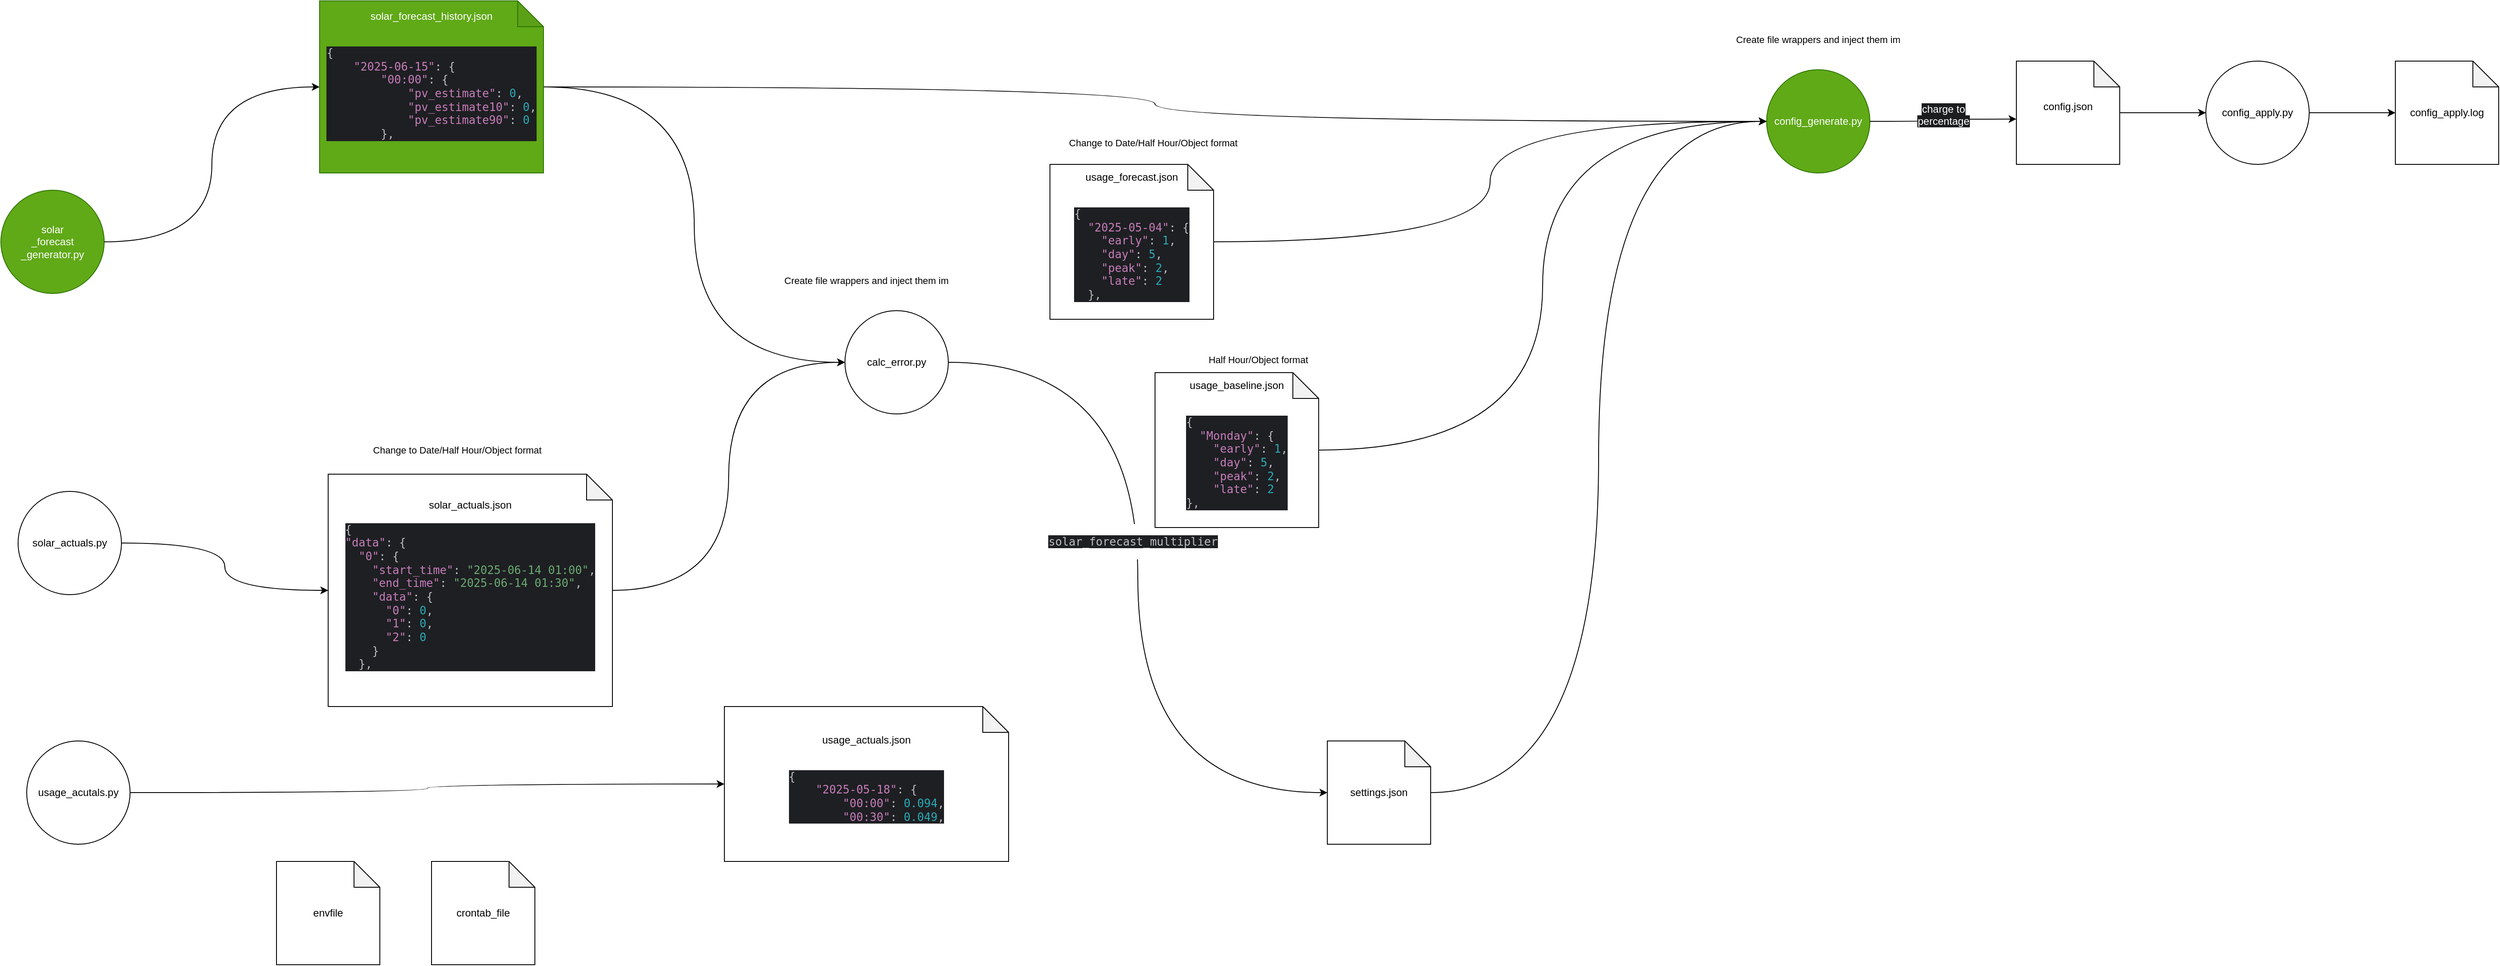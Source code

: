 <mxfile version="27.0.9">
  <diagram name="Page-1" id="jnaqS5CSnJTUYgbvY__o">
    <mxGraphModel dx="2951" dy="1786" grid="1" gridSize="10" guides="1" tooltips="1" connect="1" arrows="1" fold="1" page="1" pageScale="1" pageWidth="2336" pageHeight="1654" math="0" shadow="0">
      <root>
        <mxCell id="0" />
        <mxCell id="1" parent="0" />
        <mxCell id="4GUXSq08M1K6atCKZU_I-6" style="edgeStyle=orthogonalEdgeStyle;rounded=0;orthogonalLoop=1;jettySize=auto;html=1;entryX=0;entryY=0.5;entryDx=0;entryDy=0;" parent="1" source="4GUXSq08M1K6atCKZU_I-1" target="4GUXSq08M1K6atCKZU_I-5" edge="1">
          <mxGeometry relative="1" as="geometry" />
        </mxCell>
        <mxCell id="4GUXSq08M1K6atCKZU_I-1" value="config.json&lt;br&gt;&lt;div style=&quot;text-align: left;&quot;&gt;&lt;br&gt;&lt;/div&gt;" style="shape=note;whiteSpace=wrap;html=1;backgroundOutline=1;darkOpacity=0.05;" parent="1" vertex="1">
          <mxGeometry x="2490" y="390" width="120" height="120" as="geometry" />
        </mxCell>
        <mxCell id="4GUXSq08M1K6atCKZU_I-2" value="config_apply.log" style="shape=note;whiteSpace=wrap;html=1;backgroundOutline=1;darkOpacity=0.05;" parent="1" vertex="1">
          <mxGeometry x="2930" y="390" width="120" height="120" as="geometry" />
        </mxCell>
        <mxCell id="4GUXSq08M1K6atCKZU_I-3" value="crontab_file" style="shape=note;whiteSpace=wrap;html=1;backgroundOutline=1;darkOpacity=0.05;" parent="1" vertex="1">
          <mxGeometry x="650" y="1320" width="120" height="120" as="geometry" />
        </mxCell>
        <mxCell id="4GUXSq08M1K6atCKZU_I-4" value="envfile" style="shape=note;whiteSpace=wrap;html=1;backgroundOutline=1;darkOpacity=0.05;" parent="1" vertex="1">
          <mxGeometry x="470" y="1320" width="120" height="120" as="geometry" />
        </mxCell>
        <mxCell id="4GUXSq08M1K6atCKZU_I-5" value="config_apply.py" style="ellipse;whiteSpace=wrap;html=1;aspect=fixed;" parent="1" vertex="1">
          <mxGeometry x="2710" y="390" width="120" height="120" as="geometry" />
        </mxCell>
        <mxCell id="4GUXSq08M1K6atCKZU_I-7" style="edgeStyle=orthogonalEdgeStyle;rounded=0;orthogonalLoop=1;jettySize=auto;html=1;entryX=0;entryY=0.5;entryDx=0;entryDy=0;entryPerimeter=0;" parent="1" source="4GUXSq08M1K6atCKZU_I-5" target="4GUXSq08M1K6atCKZU_I-2" edge="1">
          <mxGeometry relative="1" as="geometry" />
        </mxCell>
        <mxCell id="4GUXSq08M1K6atCKZU_I-20" style="edgeStyle=orthogonalEdgeStyle;rounded=0;orthogonalLoop=1;jettySize=auto;html=1;entryX=0;entryY=0.5;entryDx=0;entryDy=0;curved=1;" parent="1" source="4GUXSq08M1K6atCKZU_I-8" target="4GUXSq08M1K6atCKZU_I-19" edge="1">
          <mxGeometry relative="1" as="geometry" />
        </mxCell>
        <mxCell id="4GUXSq08M1K6atCKZU_I-8" value="settings.json" style="shape=note;whiteSpace=wrap;html=1;backgroundOutline=1;darkOpacity=0.05;" parent="1" vertex="1">
          <mxGeometry x="1690" y="1180" width="120" height="120" as="geometry" />
        </mxCell>
        <mxCell id="4GUXSq08M1K6atCKZU_I-9" value="solar_actuals.json&lt;br&gt;&lt;div style=&quot;background-color:#1e1f22;color:#bcbec4&quot;&gt;&lt;pre style=&quot;font-family:&#39;JetBrains Mono&#39;,monospace;font-size:9.8pt;&quot;&gt;&lt;div style=&quot;text-align: left;&quot;&gt;&lt;span style=&quot;font-size: 9.8pt; white-space: normal;&quot;&gt;{&lt;/span&gt;&lt;/div&gt;&lt;div style=&quot;text-align: left;&quot;&gt;&lt;span style=&quot;font-size: 9.8pt; white-space: normal;&quot;&gt;  &lt;/span&gt;&lt;span style=&quot;font-size: 9.8pt; white-space: normal; color: rgb(199, 125, 187);&quot;&gt;&quot;data&quot;&lt;/span&gt;&lt;span style=&quot;font-size: 9.8pt; white-space: normal;&quot;&gt;: {&lt;/span&gt;&lt;/div&gt;&lt;div style=&quot;text-align: left;&quot;&gt;&lt;span style=&quot;font-size: 9.8pt; white-space: normal; color: rgb(199, 125, 187);&quot;&gt;&amp;nbsp; &quot;0&quot;&lt;/span&gt;&lt;span style=&quot;font-size: 9.8pt; white-space: normal;&quot;&gt;: {&lt;/span&gt;&lt;/div&gt;&lt;div style=&quot;text-align: left;&quot;&gt;&lt;span style=&quot;font-size: 9.8pt; white-space: normal;&quot;&gt;&lt;/span&gt;&lt;span style=&quot;font-size: 9.8pt; white-space: normal; color: rgb(199, 125, 187);&quot;&gt;&amp;nbsp; &amp;nbsp; &quot;start_time&quot;&lt;/span&gt;&lt;span style=&quot;font-size: 9.8pt; white-space: normal;&quot;&gt;: &lt;/span&gt;&lt;span style=&quot;font-size: 9.8pt; white-space: normal; color: rgb(106, 171, 115);&quot;&gt;&quot;2025-06-14 01:00&quot;&lt;/span&gt;&lt;span style=&quot;font-size: 9.8pt; white-space: normal;&quot;&gt;,&lt;/span&gt;&lt;/div&gt;&lt;div style=&quot;text-align: left;&quot;&gt;&lt;span style=&quot;font-size: 9.8pt; white-space: normal;&quot;&gt;&lt;/span&gt;&lt;span style=&quot;font-size: 9.8pt; white-space: normal; color: rgb(199, 125, 187);&quot;&gt;&amp;nbsp; &amp;nbsp; &quot;end_time&quot;&lt;/span&gt;&lt;span style=&quot;font-size: 9.8pt; white-space: normal;&quot;&gt;: &lt;/span&gt;&lt;span style=&quot;font-size: 9.8pt; white-space: normal; color: rgb(106, 171, 115);&quot;&gt;&quot;2025-06-14 01:30&quot;&lt;/span&gt;&lt;span style=&quot;font-size: 9.8pt; white-space: normal;&quot;&gt;,&lt;/span&gt;&lt;/div&gt;&lt;div style=&quot;text-align: left;&quot;&gt;&lt;span style=&quot;font-size: 9.8pt; white-space: normal;&quot;&gt;&lt;/span&gt;&lt;span style=&quot;font-size: 9.8pt; white-space: normal; color: rgb(199, 125, 187);&quot;&gt;&amp;nbsp; &amp;nbsp; &quot;data&quot;&lt;/span&gt;&lt;span style=&quot;font-size: 9.8pt; white-space: normal;&quot;&gt;: {&lt;/span&gt;&lt;/div&gt;&lt;div style=&quot;text-align: left;&quot;&gt;&lt;span style=&quot;font-size: 9.8pt; white-space: normal;&quot;&gt;&lt;/span&gt;&lt;span style=&quot;font-size: 9.8pt; white-space: normal; color: rgb(199, 125, 187);&quot;&gt;&amp;nbsp; &amp;nbsp; &amp;nbsp; &quot;0&quot;&lt;/span&gt;&lt;span style=&quot;font-size: 9.8pt; white-space: normal;&quot;&gt;: &lt;/span&gt;&lt;span style=&quot;font-size: 9.8pt; white-space: normal; color: rgb(42, 172, 184);&quot;&gt;0&lt;/span&gt;&lt;span style=&quot;font-size: 9.8pt; white-space: normal;&quot;&gt;,&lt;/span&gt;&lt;/div&gt;&lt;div style=&quot;text-align: left;&quot;&gt;&lt;span style=&quot;font-size: 9.8pt; white-space: normal;&quot;&gt;&lt;/span&gt;&lt;span style=&quot;font-size: 9.8pt; white-space: normal; color: rgb(199, 125, 187);&quot;&gt;&amp;nbsp; &amp;nbsp; &amp;nbsp; &quot;1&quot;&lt;/span&gt;&lt;span style=&quot;font-size: 9.8pt; white-space: normal;&quot;&gt;: &lt;/span&gt;&lt;span style=&quot;font-size: 9.8pt; white-space: normal; color: rgb(42, 172, 184);&quot;&gt;0&lt;/span&gt;&lt;span style=&quot;font-size: 9.8pt; white-space: normal;&quot;&gt;,&lt;/span&gt;&lt;/div&gt;&lt;div style=&quot;text-align: left;&quot;&gt;&lt;span style=&quot;font-size: 9.8pt; white-space: normal;&quot;&gt;&lt;/span&gt;&lt;span style=&quot;font-size: 9.8pt; white-space: normal; color: rgb(199, 125, 187);&quot;&gt;&amp;nbsp; &amp;nbsp; &amp;nbsp; &quot;2&quot;&lt;/span&gt;&lt;span style=&quot;font-size: 9.8pt; white-space: normal;&quot;&gt;: &lt;/span&gt;&lt;span style=&quot;font-size: 9.8pt; white-space: normal; color: rgb(42, 172, 184);&quot;&gt;0&lt;/span&gt;&lt;/div&gt;&lt;span style=&quot;color:#2aacb8;&quot;&gt;&lt;div style=&quot;text-align: left;&quot;&gt;&lt;span style=&quot;font-size: 9.8pt; white-space: normal; color: rgb(42, 172, 184);&quot;&gt;&lt;/span&gt;&lt;span style=&quot;font-size: 9.8pt; color: rgb(188, 190, 196); white-space: normal;&quot;&gt;&amp;nbsp; &amp;nbsp; }&lt;/span&gt;&lt;/div&gt;&lt;/span&gt;&lt;div style=&quot;text-align: left;&quot;&gt;&lt;span style=&quot;font-size: 9.8pt; white-space: normal;&quot;&gt;&amp;nbsp; },&lt;/span&gt;&lt;/div&gt;&lt;/pre&gt;&lt;/div&gt;" style="shape=note;whiteSpace=wrap;html=1;backgroundOutline=1;darkOpacity=0.05;" parent="1" vertex="1">
          <mxGeometry x="530" y="870" width="330" height="270" as="geometry" />
        </mxCell>
        <mxCell id="4GUXSq08M1K6atCKZU_I-15" style="edgeStyle=orthogonalEdgeStyle;rounded=0;orthogonalLoop=1;jettySize=auto;html=1;curved=1;entryX=0;entryY=0.5;entryDx=0;entryDy=0;" parent="1" source="4GUXSq08M1K6atCKZU_I-11" target="4GUXSq08M1K6atCKZU_I-12" edge="1">
          <mxGeometry relative="1" as="geometry">
            <mxPoint x="1450" y="720" as="targetPoint" />
          </mxGeometry>
        </mxCell>
        <mxCell id="7y-IphuDkVkdrdwvFWoF-2" style="edgeStyle=orthogonalEdgeStyle;rounded=0;orthogonalLoop=1;jettySize=auto;html=1;entryX=0;entryY=0.5;entryDx=0;entryDy=0;curved=1;" edge="1" parent="1" source="4GUXSq08M1K6atCKZU_I-11" target="4GUXSq08M1K6atCKZU_I-19">
          <mxGeometry relative="1" as="geometry" />
        </mxCell>
        <mxCell id="4GUXSq08M1K6atCKZU_I-11" value="solar_forecast_history.json&lt;br&gt;&lt;br&gt;&lt;div style=&quot;background-color:#1e1f22;color:#bcbec4&quot;&gt;&lt;pre style=&quot;font-family:&#39;JetBrains Mono&#39;,monospace;font-size:9.8pt;&quot;&gt;&lt;div style=&quot;text-align: left;&quot;&gt;&lt;div&gt;&lt;pre style=&quot;font-family:&#39;JetBrains Mono&#39;,monospace;font-size:9.8pt;&quot;&gt;{&lt;br&gt;    &lt;span style=&quot;color:#c77dbb;&quot;&gt;&quot;2025-06-15&quot;&lt;/span&gt;: {&lt;br&gt;        &lt;span style=&quot;color:#c77dbb;&quot;&gt;&quot;00:00&quot;&lt;/span&gt;: {&lt;br&gt;            &lt;span style=&quot;color:#c77dbb;&quot;&gt;&quot;pv_estimate&quot;&lt;/span&gt;: &lt;span style=&quot;color:#2aacb8;&quot;&gt;0&lt;/span&gt;,&lt;br&gt;            &lt;span style=&quot;color:#c77dbb;&quot;&gt;&quot;pv_estimate10&quot;&lt;/span&gt;: &lt;span style=&quot;color:#2aacb8;&quot;&gt;0&lt;/span&gt;,&lt;br&gt;            &lt;span style=&quot;color:#c77dbb;&quot;&gt;&quot;pv_estimate90&quot;&lt;/span&gt;: &lt;span style=&quot;color:#2aacb8;&quot;&gt;0&lt;br&gt;&lt;/span&gt;&lt;span style=&quot;color:#2aacb8;&quot;&gt;        &lt;/span&gt;},&lt;/pre&gt;&lt;/div&gt;&lt;/div&gt;&lt;/pre&gt;&lt;/div&gt;&lt;div style=&quot;text-align: left;&quot;&gt;&lt;span style=&quot;color: rgba(0, 0, 0, 0); font-family: monospace; font-size: 0px; text-wrap-mode: nowrap;&quot;&gt;%3CmxGraphModel%3E%3Croot%3E%3CmxCell%20id%3D%220%22%2F%3E%3CmxCell%20id%3D%221%22%20parent%3D%220%22%2F%3E%3CmxCell%20id%3D%222%22%20value%3D%22crontab_file%22%20style%3D%22shape%3Dnote%3BwhiteSpace%3Dwrap%3Bhtml%3D1%3BbackgroundOutline%3D1%3BdarkOpacity%3D0.05%3B%22%20vertex%3D%221%22%20parent%3D%221%22%3E%3CmxGeometry%20x%3D%22270%22%20y%3D%221000%22%20width%3D%22120%22%20height%3D%22120%22%20as%3D%22geometry%22%2F%3E%3C%2FmxCell%3E%3C%2Froot%3E%3C%2FmxGraphModel%3E&lt;/span&gt;&lt;/div&gt;" style="shape=note;whiteSpace=wrap;html=1;backgroundOutline=1;darkOpacity=0.05;fillColor=#60a917;fontColor=#ffffff;strokeColor=#2D7600;" parent="1" vertex="1">
          <mxGeometry x="520" y="320" width="260" height="200" as="geometry" />
        </mxCell>
        <mxCell id="4GUXSq08M1K6atCKZU_I-12" value="calc_error.py" style="ellipse;whiteSpace=wrap;html=1;aspect=fixed;" parent="1" vertex="1">
          <mxGeometry x="1130" y="680" width="120" height="120" as="geometry" />
        </mxCell>
        <mxCell id="4GUXSq08M1K6atCKZU_I-13" style="edgeStyle=orthogonalEdgeStyle;rounded=0;orthogonalLoop=1;jettySize=auto;html=1;entryX=0;entryY=0.5;entryDx=0;entryDy=0;entryPerimeter=0;curved=1;exitX=1;exitY=0.5;exitDx=0;exitDy=0;" parent="1" source="4GUXSq08M1K6atCKZU_I-12" target="4GUXSq08M1K6atCKZU_I-8" edge="1">
          <mxGeometry relative="1" as="geometry" />
        </mxCell>
        <mxCell id="4GUXSq08M1K6atCKZU_I-18" value="&lt;div style=&quot;background-color:#1e1f22;color:#bcbec4&quot;&gt;&lt;pre style=&quot;font-family:&#39;JetBrains Mono&#39;,monospace;font-size:9.8pt;&quot;&gt;solar_forecast_multiplier&lt;/pre&gt;&lt;/div&gt;" style="edgeLabel;html=1;align=center;verticalAlign=middle;resizable=0;points=[];" parent="4GUXSq08M1K6atCKZU_I-13" vertex="1" connectable="0">
          <mxGeometry x="-0.089" y="-6" relative="1" as="geometry">
            <mxPoint as="offset" />
          </mxGeometry>
        </mxCell>
        <mxCell id="4GUXSq08M1K6atCKZU_I-14" style="edgeStyle=orthogonalEdgeStyle;rounded=0;orthogonalLoop=1;jettySize=auto;html=1;entryX=0;entryY=0.5;entryDx=0;entryDy=0;curved=1;" parent="1" source="4GUXSq08M1K6atCKZU_I-9" target="4GUXSq08M1K6atCKZU_I-12" edge="1">
          <mxGeometry relative="1" as="geometry" />
        </mxCell>
        <mxCell id="4GUXSq08M1K6atCKZU_I-19" value="config_generate.py" style="ellipse;whiteSpace=wrap;html=1;aspect=fixed;fillColor=#60a917;fontColor=#ffffff;strokeColor=#2D7600;" parent="1" vertex="1">
          <mxGeometry x="2200" y="400" width="120" height="120" as="geometry" />
        </mxCell>
        <mxCell id="4GUXSq08M1K6atCKZU_I-22" value="usage_actuals.json&lt;br&gt;&lt;br&gt;&lt;div style=&quot;background-color:#1e1f22;color:#bcbec4&quot;&gt;&lt;pre style=&quot;font-family:&#39;JetBrains Mono&#39;,monospace;font-size:9.8pt;&quot;&gt;&lt;div style=&quot;text-align: left;&quot;&gt;&lt;pre style=&quot;font-family:&#39;JetBrains Mono&#39;,monospace;font-size:9.8pt;&quot;&gt;&lt;div&gt;&lt;pre style=&quot;font-family:&#39;JetBrains Mono&#39;,monospace;font-size:9.8pt;&quot;&gt;{&lt;br&gt;    &lt;span style=&quot;color:#c77dbb;&quot;&gt;&quot;2025-05-18&quot;&lt;/span&gt;: {&lt;br&gt;        &lt;span style=&quot;color:#c77dbb;&quot;&gt;&quot;00:00&quot;&lt;/span&gt;: &lt;span style=&quot;color:#2aacb8;&quot;&gt;0.094&lt;/span&gt;,&lt;br&gt;        &lt;span style=&quot;color:#c77dbb;&quot;&gt;&quot;00:30&quot;&lt;/span&gt;: &lt;span style=&quot;color:#2aacb8;&quot;&gt;0.049&lt;/span&gt;,&lt;/pre&gt;&lt;/div&gt;&lt;/pre&gt;&lt;/div&gt;&lt;/pre&gt;&lt;/div&gt;" style="shape=note;whiteSpace=wrap;html=1;backgroundOutline=1;darkOpacity=0.05;" parent="1" vertex="1">
          <mxGeometry x="990" y="1140" width="330" height="180" as="geometry" />
        </mxCell>
        <mxCell id="4GUXSq08M1K6atCKZU_I-25" style="edgeStyle=orthogonalEdgeStyle;shape=connector;curved=1;rounded=0;orthogonalLoop=1;jettySize=auto;html=1;entryX=0;entryY=0.5;entryDx=0;entryDy=0;strokeColor=default;align=center;verticalAlign=middle;fontFamily=Helvetica;fontSize=11;fontColor=default;labelBackgroundColor=default;endArrow=classic;" parent="1" source="4GUXSq08M1K6atCKZU_I-23" target="4GUXSq08M1K6atCKZU_I-19" edge="1">
          <mxGeometry relative="1" as="geometry" />
        </mxCell>
        <mxCell id="4GUXSq08M1K6atCKZU_I-23" value="usage_forecast.json&lt;br&gt;&lt;br&gt;&lt;div style=&quot;background-color:#1e1f22;color:#bcbec4&quot;&gt;&lt;pre style=&quot;font-family:&#39;JetBrains Mono&#39;,monospace;font-size:9.8pt;&quot;&gt;&lt;div style=&quot;text-align: left;&quot;&gt;&lt;pre style=&quot;font-family:&#39;JetBrains Mono&#39;,monospace;font-size:9.8pt;&quot;&gt;&lt;pre style=&quot;font-family:&#39;JetBrains Mono&#39;,monospace;font-size:9.8pt;&quot;&gt;&lt;div&gt;&lt;pre style=&quot;font-family:&#39;JetBrains Mono&#39;,monospace;font-size:9.8pt;&quot;&gt;{&lt;br&gt;  &lt;span style=&quot;color:#c77dbb;&quot;&gt;&quot;2025-05-04&quot;&lt;/span&gt;: {&lt;br&gt;    &lt;span style=&quot;color:#c77dbb;&quot;&gt;&quot;early&quot;&lt;/span&gt;: &lt;span style=&quot;color:#2aacb8;&quot;&gt;1&lt;/span&gt;,&lt;br&gt;    &lt;span style=&quot;color:#c77dbb;&quot;&gt;&quot;day&quot;&lt;/span&gt;: &lt;span style=&quot;color:#2aacb8;&quot;&gt;5&lt;/span&gt;,&lt;br&gt;    &lt;span style=&quot;color:#c77dbb;&quot;&gt;&quot;peak&quot;&lt;/span&gt;: &lt;span style=&quot;color:#2aacb8;&quot;&gt;2&lt;/span&gt;,&lt;br&gt;    &lt;span style=&quot;color:#c77dbb;&quot;&gt;&quot;late&quot;&lt;/span&gt;: &lt;span style=&quot;color:#2aacb8;&quot;&gt;2&lt;br&gt;&lt;/span&gt;&lt;span style=&quot;color:#2aacb8;&quot;&gt;  &lt;/span&gt;},&lt;/pre&gt;&lt;/div&gt;&lt;/pre&gt;&lt;/pre&gt;&lt;/div&gt;&lt;/pre&gt;&lt;/div&gt;" style="shape=note;whiteSpace=wrap;html=1;backgroundOutline=1;darkOpacity=0.05;" parent="1" vertex="1">
          <mxGeometry x="1368" y="510" width="190" height="180" as="geometry" />
        </mxCell>
        <mxCell id="4GUXSq08M1K6atCKZU_I-26" style="edgeStyle=orthogonalEdgeStyle;shape=connector;curved=1;rounded=0;orthogonalLoop=1;jettySize=auto;html=1;strokeColor=default;align=center;verticalAlign=middle;fontFamily=Helvetica;fontSize=11;fontColor=default;labelBackgroundColor=default;endArrow=classic;entryX=0;entryY=0.5;entryDx=0;entryDy=0;" parent="1" source="4GUXSq08M1K6atCKZU_I-24" target="4GUXSq08M1K6atCKZU_I-19" edge="1">
          <mxGeometry relative="1" as="geometry">
            <mxPoint x="2180" y="610" as="targetPoint" />
          </mxGeometry>
        </mxCell>
        <mxCell id="4GUXSq08M1K6atCKZU_I-24" value="usage_baseline.json&lt;br&gt;&lt;br&gt;&lt;div style=&quot;background-color:#1e1f22;color:#bcbec4&quot;&gt;&lt;pre style=&quot;font-family:&#39;JetBrains Mono&#39;,monospace;font-size:9.8pt;&quot;&gt;&lt;div style=&quot;text-align: left;&quot;&gt;&lt;pre style=&quot;font-family:&#39;JetBrains Mono&#39;,monospace;font-size:9.8pt;&quot;&gt;&lt;pre style=&quot;font-family:&#39;JetBrains Mono&#39;,monospace;font-size:9.8pt;&quot;&gt;&lt;pre style=&quot;font-family:&#39;JetBrains Mono&#39;,monospace;font-size:9.8pt;&quot;&gt;&lt;pre style=&quot;font-family: &amp;quot;JetBrains Mono&amp;quot;, monospace; font-size: 9.8pt;&quot;&gt;{&lt;br&gt;  &lt;span style=&quot;color: rgb(199, 125, 187);&quot;&gt;&quot;Monday&quot;&lt;/span&gt;: {&lt;br&gt;    &lt;span style=&quot;color: rgb(199, 125, 187);&quot;&gt;&quot;early&quot;&lt;/span&gt;: &lt;span style=&quot;color: rgb(42, 172, 184);&quot;&gt;1&lt;/span&gt;,&lt;br&gt;    &lt;span style=&quot;color: rgb(199, 125, 187);&quot;&gt;&quot;day&quot;&lt;/span&gt;: &lt;span style=&quot;color: rgb(42, 172, 184);&quot;&gt;5&lt;/span&gt;,&lt;br&gt;    &lt;span style=&quot;color: rgb(199, 125, 187);&quot;&gt;&quot;peak&quot;&lt;/span&gt;: &lt;span style=&quot;color: rgb(42, 172, 184);&quot;&gt;2&lt;/span&gt;,&lt;br&gt;    &lt;span style=&quot;color: rgb(199, 125, 187);&quot;&gt;&quot;late&quot;&lt;/span&gt;: &lt;span style=&quot;color: rgb(42, 172, 184);&quot;&gt;2&lt;br&gt;&lt;div&gt;&lt;span style=&quot;font-size: 9.8pt; white-space: normal;&quot;&gt;&lt;/span&gt;&lt;span style=&quot;font-size: 9.8pt; color: rgb(188, 190, 196); white-space: normal;&quot;&gt;},&lt;/span&gt;&lt;/div&gt;&lt;/span&gt;&lt;/pre&gt;&lt;/pre&gt;&lt;/pre&gt;&lt;/pre&gt;&lt;/div&gt;&lt;/pre&gt;&lt;/div&gt;" style="shape=note;whiteSpace=wrap;html=1;backgroundOutline=1;darkOpacity=0.05;" parent="1" vertex="1">
          <mxGeometry x="1490" y="752" width="190" height="180" as="geometry" />
        </mxCell>
        <mxCell id="4GUXSq08M1K6atCKZU_I-27" value="&#xa;&lt;span style=&quot;color: rgb(255, 255, 255); font-family: Helvetica; font-size: 12px; font-style: normal; font-variant-ligatures: normal; font-variant-caps: normal; font-weight: 400; letter-spacing: normal; orphans: 2; text-align: left; text-indent: 0px; text-transform: none; widows: 2; word-spacing: 0px; -webkit-text-stroke-width: 0px; white-space: normal; background-color: rgb(27, 29, 30); text-decoration-thickness: initial; text-decoration-style: initial; text-decoration-color: initial; display: inline !important; float: none;&quot;&gt;charge to percentage&lt;/span&gt;&#xa;&#xa;" style="edgeStyle=orthogonalEdgeStyle;shape=connector;curved=1;rounded=0;orthogonalLoop=1;jettySize=auto;html=1;entryX=0;entryY=0.561;entryDx=0;entryDy=0;entryPerimeter=0;strokeColor=default;align=center;verticalAlign=middle;fontFamily=Helvetica;fontSize=11;fontColor=default;labelBackgroundColor=default;endArrow=classic;" parent="1" source="4GUXSq08M1K6atCKZU_I-19" target="4GUXSq08M1K6atCKZU_I-1" edge="1">
          <mxGeometry relative="1" as="geometry" />
        </mxCell>
        <mxCell id="4GUXSq08M1K6atCKZU_I-29" value="solar_actuals.py" style="ellipse;whiteSpace=wrap;html=1;aspect=fixed;" parent="1" vertex="1">
          <mxGeometry x="170" y="890" width="120" height="120" as="geometry" />
        </mxCell>
        <mxCell id="4GUXSq08M1K6atCKZU_I-30" style="edgeStyle=orthogonalEdgeStyle;shape=connector;curved=1;rounded=0;orthogonalLoop=1;jettySize=auto;html=1;entryX=0;entryY=0.5;entryDx=0;entryDy=0;entryPerimeter=0;strokeColor=default;align=center;verticalAlign=middle;fontFamily=Helvetica;fontSize=11;fontColor=default;labelBackgroundColor=default;endArrow=classic;" parent="1" source="4GUXSq08M1K6atCKZU_I-29" target="4GUXSq08M1K6atCKZU_I-9" edge="1">
          <mxGeometry relative="1" as="geometry" />
        </mxCell>
        <mxCell id="4GUXSq08M1K6atCKZU_I-31" value="solar&lt;br&gt;_forecast&lt;br&gt;_generator.py" style="ellipse;whiteSpace=wrap;html=1;aspect=fixed;fillColor=#60a917;fontColor=#ffffff;strokeColor=#2D7600;" parent="1" vertex="1">
          <mxGeometry x="150" y="540" width="120" height="120" as="geometry" />
        </mxCell>
        <mxCell id="4GUXSq08M1K6atCKZU_I-33" style="edgeStyle=orthogonalEdgeStyle;shape=connector;curved=1;rounded=0;orthogonalLoop=1;jettySize=auto;html=1;entryX=0;entryY=0.5;entryDx=0;entryDy=0;entryPerimeter=0;strokeColor=default;align=center;verticalAlign=middle;fontFamily=Helvetica;fontSize=11;fontColor=default;labelBackgroundColor=default;endArrow=classic;" parent="1" source="4GUXSq08M1K6atCKZU_I-31" target="4GUXSq08M1K6atCKZU_I-11" edge="1">
          <mxGeometry relative="1" as="geometry" />
        </mxCell>
        <mxCell id="4GUXSq08M1K6atCKZU_I-34" value="usage_acutals.py" style="ellipse;whiteSpace=wrap;html=1;aspect=fixed;" parent="1" vertex="1">
          <mxGeometry x="180" y="1180" width="120" height="120" as="geometry" />
        </mxCell>
        <mxCell id="4GUXSq08M1K6atCKZU_I-35" style="edgeStyle=orthogonalEdgeStyle;shape=connector;curved=1;rounded=0;orthogonalLoop=1;jettySize=auto;html=1;entryX=0;entryY=0.5;entryDx=0;entryDy=0;entryPerimeter=0;strokeColor=default;align=center;verticalAlign=middle;fontFamily=Helvetica;fontSize=11;fontColor=default;labelBackgroundColor=default;endArrow=classic;" parent="1" source="4GUXSq08M1K6atCKZU_I-34" target="4GUXSq08M1K6atCKZU_I-22" edge="1">
          <mxGeometry relative="1" as="geometry" />
        </mxCell>
        <mxCell id="4GUXSq08M1K6atCKZU_I-38" value="Change to Date/Half Hour/Object format" style="text;html=1;align=center;verticalAlign=middle;whiteSpace=wrap;rounded=0;fontFamily=Helvetica;fontSize=11;fontColor=default;labelBackgroundColor=default;" parent="1" vertex="1">
          <mxGeometry x="560" y="827" width="240" height="30" as="geometry" />
        </mxCell>
        <mxCell id="4GUXSq08M1K6atCKZU_I-39" value="Change to Date/Half Hour/Object format" style="text;html=1;align=center;verticalAlign=middle;whiteSpace=wrap;rounded=0;fontFamily=Helvetica;fontSize=11;fontColor=default;labelBackgroundColor=default;" parent="1" vertex="1">
          <mxGeometry x="1368" y="470" width="240" height="30" as="geometry" />
        </mxCell>
        <mxCell id="4GUXSq08M1K6atCKZU_I-40" value="Create file wrappers and inject them im" style="text;html=1;align=center;verticalAlign=middle;whiteSpace=wrap;rounded=0;fontFamily=Helvetica;fontSize=11;fontColor=default;labelBackgroundColor=default;" parent="1" vertex="1">
          <mxGeometry x="1035" y="630" width="240" height="30" as="geometry" />
        </mxCell>
        <mxCell id="4GUXSq08M1K6atCKZU_I-42" value="Half Hour/Object format" style="text;html=1;align=center;verticalAlign=middle;whiteSpace=wrap;rounded=0;fontFamily=Helvetica;fontSize=11;fontColor=default;labelBackgroundColor=default;" parent="1" vertex="1">
          <mxGeometry x="1490" y="722" width="240" height="30" as="geometry" />
        </mxCell>
        <mxCell id="4GUXSq08M1K6atCKZU_I-43" value="Create file wrappers and inject them im" style="text;html=1;align=center;verticalAlign=middle;whiteSpace=wrap;rounded=0;fontFamily=Helvetica;fontSize=11;fontColor=default;labelBackgroundColor=default;" parent="1" vertex="1">
          <mxGeometry x="2140" y="350" width="240" height="30" as="geometry" />
        </mxCell>
      </root>
    </mxGraphModel>
  </diagram>
</mxfile>
